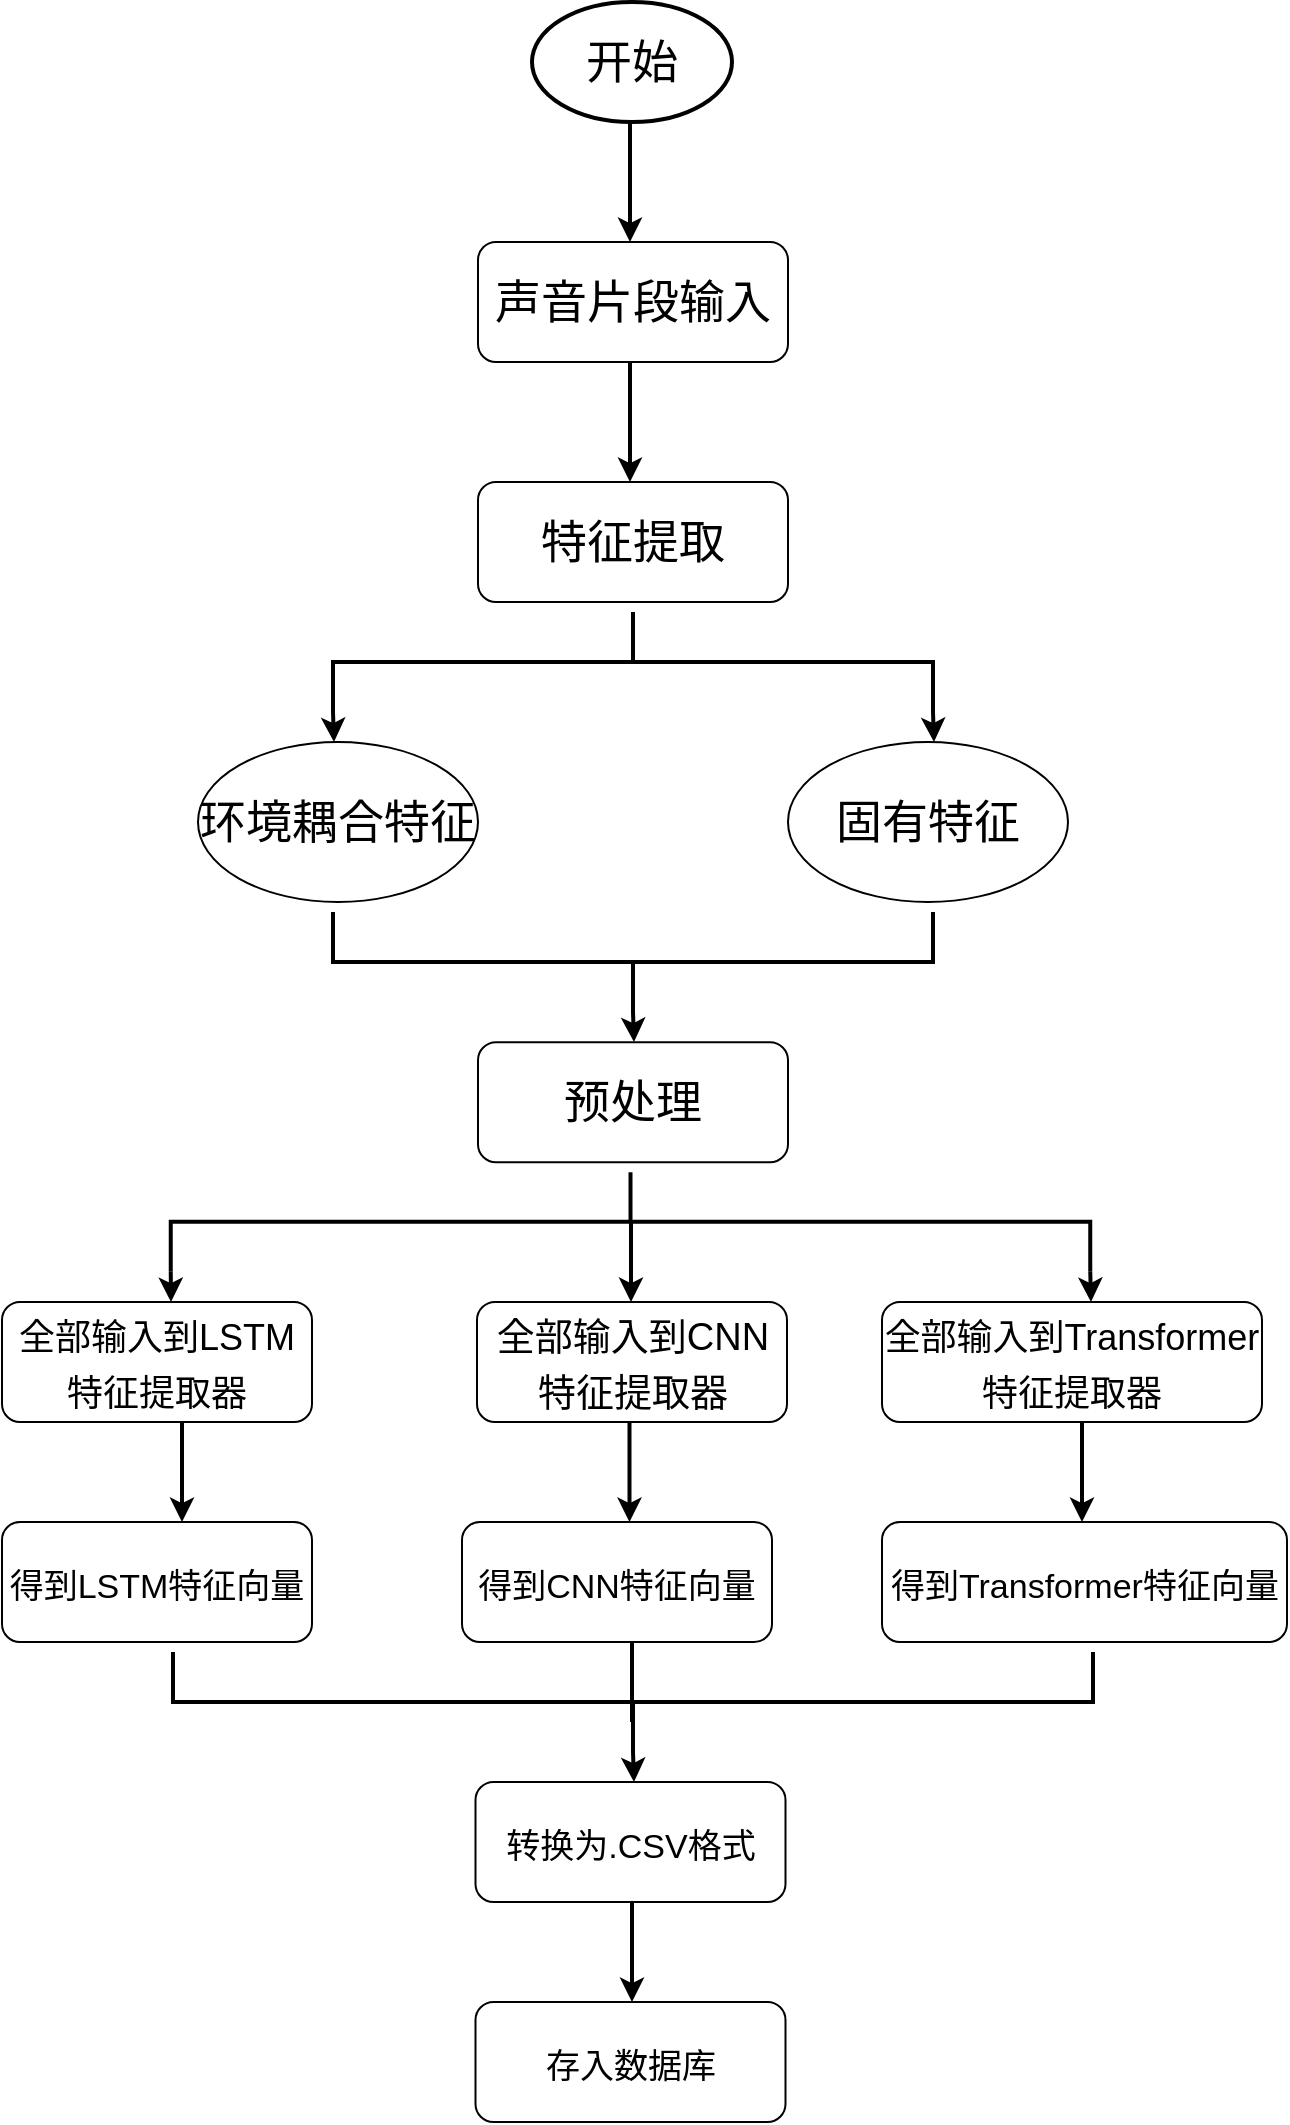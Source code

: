 <mxfile pages="2">
    <diagram id="jNiWiKzihHuXaXgrSJh1" name="总体流程图">
        <mxGraphModel dx="881" dy="766" grid="1" gridSize="10" guides="1" tooltips="1" connect="1" arrows="1" fold="1" page="1" pageScale="1" pageWidth="850" pageHeight="1100" math="0" shadow="0">
            <root>
                <mxCell id="0"/>
                <mxCell id="1" parent="0"/>
                <mxCell id="2" value="&lt;font style=&quot;font-size: 23px;&quot;&gt;开始&lt;/font&gt;" style="strokeWidth=2;html=1;shape=mxgraph.flowchart.start_1;whiteSpace=wrap;" parent="1" vertex="1">
                    <mxGeometry x="369" y="20" width="100" height="60" as="geometry"/>
                </mxCell>
                <mxCell id="4" value="" style="endArrow=classic;html=1;fontSize=23;strokeWidth=2;" parent="1" edge="1">
                    <mxGeometry width="50" height="50" relative="1" as="geometry">
                        <mxPoint x="418" y="80" as="sourcePoint"/>
                        <mxPoint x="418" y="140" as="targetPoint"/>
                    </mxGeometry>
                </mxCell>
                <mxCell id="5" value="声音片段输入" style="rounded=1;whiteSpace=wrap;html=1;fontSize=23;" parent="1" vertex="1">
                    <mxGeometry x="342" y="140" width="155" height="60" as="geometry"/>
                </mxCell>
                <mxCell id="6" value="" style="endArrow=classic;html=1;fontSize=23;strokeWidth=2;" parent="1" edge="1">
                    <mxGeometry width="50" height="50" relative="1" as="geometry">
                        <mxPoint x="418" y="200" as="sourcePoint"/>
                        <mxPoint x="418" y="260" as="targetPoint"/>
                    </mxGeometry>
                </mxCell>
                <mxCell id="7" value="特征提取" style="rounded=1;whiteSpace=wrap;html=1;fontSize=23;" parent="1" vertex="1">
                    <mxGeometry x="342" y="260" width="155" height="60" as="geometry"/>
                </mxCell>
                <mxCell id="8" value="环境耦合特征" style="ellipse;whiteSpace=wrap;html=1;fontSize=23;" parent="1" vertex="1">
                    <mxGeometry x="202" y="390" width="140" height="80" as="geometry"/>
                </mxCell>
                <mxCell id="20" style="edgeStyle=none;html=1;exitX=1;exitY=1;exitDx=0;exitDy=0;exitPerimeter=0;strokeWidth=2;fontSize=18;" parent="1" source="9" edge="1">
                    <mxGeometry relative="1" as="geometry">
                        <mxPoint x="270" y="390" as="targetPoint"/>
                    </mxGeometry>
                </mxCell>
                <mxCell id="21" style="edgeStyle=none;html=1;exitX=1;exitY=0;exitDx=0;exitDy=0;exitPerimeter=0;strokeWidth=2;fontSize=18;" parent="1" source="9" edge="1">
                    <mxGeometry relative="1" as="geometry">
                        <mxPoint x="570" y="390" as="targetPoint"/>
                    </mxGeometry>
                </mxCell>
                <mxCell id="9" value="" style="strokeWidth=2;html=1;shape=mxgraph.flowchart.annotation_2;align=left;labelPosition=right;pointerEvents=1;fontSize=23;rotation=90;" parent="1" vertex="1">
                    <mxGeometry x="394.5" y="200" width="50" height="300" as="geometry"/>
                </mxCell>
                <mxCell id="11" value="固有特征" style="ellipse;whiteSpace=wrap;html=1;fontSize=23;" parent="1" vertex="1">
                    <mxGeometry x="497" y="390" width="140" height="80" as="geometry"/>
                </mxCell>
                <mxCell id="22" style="edgeStyle=none;html=1;exitX=0;exitY=0.5;exitDx=0;exitDy=0;exitPerimeter=0;strokeWidth=2;fontSize=18;" parent="1" source="12" edge="1">
                    <mxGeometry relative="1" as="geometry">
                        <mxPoint x="420" y="540" as="targetPoint"/>
                    </mxGeometry>
                </mxCell>
                <mxCell id="12" value="" style="strokeWidth=2;html=1;shape=mxgraph.flowchart.annotation_2;align=left;labelPosition=right;pointerEvents=1;fontSize=23;rotation=-90;" parent="1" vertex="1">
                    <mxGeometry x="394.5" y="350" width="50" height="300" as="geometry"/>
                </mxCell>
                <mxCell id="13" value="预处理" style="rounded=1;whiteSpace=wrap;html=1;fontSize=23;" parent="1" vertex="1">
                    <mxGeometry x="342" y="540.12" width="155" height="60" as="geometry"/>
                </mxCell>
                <mxCell id="14" value="&lt;font style=&quot;font-size: 18px;&quot;&gt;全部输入到LSTM特征提取器&lt;/font&gt;" style="rounded=1;whiteSpace=wrap;html=1;fontSize=23;" parent="1" vertex="1">
                    <mxGeometry x="104" y="670" width="155" height="60" as="geometry"/>
                </mxCell>
                <mxCell id="15" value="&lt;font style=&quot;font-size: 19px;&quot;&gt;全部输入到CNN特征提取器&lt;/font&gt;" style="rounded=1;whiteSpace=wrap;html=1;fontSize=23;" parent="1" vertex="1">
                    <mxGeometry x="341.5" y="670" width="155" height="60" as="geometry"/>
                </mxCell>
                <mxCell id="16" value="&lt;font style=&quot;font-size: 18px;&quot;&gt;全部输入到Transformer特征提取器&lt;/font&gt;" style="rounded=1;whiteSpace=wrap;html=1;fontSize=23;" parent="1" vertex="1">
                    <mxGeometry x="544" y="670" width="190" height="60" as="geometry"/>
                </mxCell>
                <mxCell id="23" style="edgeStyle=none;html=1;exitX=1;exitY=1;exitDx=0;exitDy=0;exitPerimeter=0;strokeWidth=2;fontSize=18;" parent="1" source="17" edge="1">
                    <mxGeometry relative="1" as="geometry">
                        <mxPoint x="188.5" y="670" as="targetPoint"/>
                    </mxGeometry>
                </mxCell>
                <mxCell id="24" style="edgeStyle=none;html=1;exitX=1;exitY=0;exitDx=0;exitDy=0;exitPerimeter=0;strokeWidth=2;fontSize=18;" parent="1" source="17" edge="1">
                    <mxGeometry relative="1" as="geometry">
                        <mxPoint x="648.5" y="670" as="targetPoint"/>
                    </mxGeometry>
                </mxCell>
                <mxCell id="17" value="" style="strokeWidth=2;html=1;shape=mxgraph.flowchart.annotation_2;align=left;labelPosition=right;pointerEvents=1;fontSize=23;rotation=90;" parent="1" vertex="1">
                    <mxGeometry x="393.5" y="400" width="49.5" height="459.75" as="geometry"/>
                </mxCell>
                <mxCell id="19" value="" style="endArrow=classic;html=1;strokeWidth=2;fontSize=18;" parent="1" edge="1">
                    <mxGeometry width="50" height="50" relative="1" as="geometry">
                        <mxPoint x="418.5" y="630" as="sourcePoint"/>
                        <mxPoint x="418.5" y="670" as="targetPoint"/>
                    </mxGeometry>
                </mxCell>
                <mxCell id="25" value="" style="endArrow=classic;html=1;strokeWidth=2;fontSize=18;" parent="1" edge="1">
                    <mxGeometry width="50" height="50" relative="1" as="geometry">
                        <mxPoint x="194" y="730" as="sourcePoint"/>
                        <mxPoint x="194" y="780" as="targetPoint"/>
                    </mxGeometry>
                </mxCell>
                <mxCell id="26" value="" style="endArrow=classic;html=1;strokeWidth=2;fontSize=18;" parent="1" edge="1">
                    <mxGeometry width="50" height="50" relative="1" as="geometry">
                        <mxPoint x="417.75" y="730" as="sourcePoint"/>
                        <mxPoint x="417.75" y="780" as="targetPoint"/>
                    </mxGeometry>
                </mxCell>
                <mxCell id="27" value="" style="endArrow=classic;html=1;strokeWidth=2;fontSize=18;" parent="1" edge="1">
                    <mxGeometry width="50" height="50" relative="1" as="geometry">
                        <mxPoint x="644" y="730" as="sourcePoint"/>
                        <mxPoint x="644" y="780" as="targetPoint"/>
                    </mxGeometry>
                </mxCell>
                <mxCell id="28" value="&lt;font style=&quot;font-size: 17px;&quot;&gt;得到LSTM特征向量&lt;/font&gt;" style="rounded=1;whiteSpace=wrap;html=1;fontSize=23;" parent="1" vertex="1">
                    <mxGeometry x="104" y="780" width="155" height="60" as="geometry"/>
                </mxCell>
                <mxCell id="29" value="&lt;font style=&quot;font-size: 17px;&quot;&gt;得到CNN特征向量&lt;/font&gt;" style="rounded=1;whiteSpace=wrap;html=1;fontSize=23;" parent="1" vertex="1">
                    <mxGeometry x="334" y="780" width="155" height="60" as="geometry"/>
                </mxCell>
                <mxCell id="30" value="&lt;font style=&quot;font-size: 17px;&quot;&gt;得到Transformer特征向量&lt;/font&gt;" style="rounded=1;whiteSpace=wrap;html=1;fontSize=23;" parent="1" vertex="1">
                    <mxGeometry x="544" y="780" width="202.5" height="60" as="geometry"/>
                </mxCell>
                <mxCell id="33" style="edgeStyle=none;html=1;exitX=0;exitY=0.5;exitDx=0;exitDy=0;exitPerimeter=0;strokeWidth=2;fontSize=17;" parent="1" source="31" edge="1">
                    <mxGeometry relative="1" as="geometry">
                        <mxPoint x="420" y="910" as="targetPoint"/>
                    </mxGeometry>
                </mxCell>
                <mxCell id="31" value="" style="strokeWidth=2;html=1;shape=mxgraph.flowchart.annotation_2;align=left;labelPosition=right;pointerEvents=1;fontSize=23;rotation=-90;" parent="1" vertex="1">
                    <mxGeometry x="394.5" y="640" width="50" height="460" as="geometry"/>
                </mxCell>
                <mxCell id="32" value="" style="endArrow=none;html=1;strokeWidth=2;fontSize=17;" parent="1" edge="1">
                    <mxGeometry width="50" height="50" relative="1" as="geometry">
                        <mxPoint x="419" y="880" as="sourcePoint"/>
                        <mxPoint x="419" y="840" as="targetPoint"/>
                    </mxGeometry>
                </mxCell>
                <mxCell id="34" value="&lt;font style=&quot;font-size: 17px;&quot;&gt;转换为.CSV格式&lt;/font&gt;" style="rounded=1;whiteSpace=wrap;html=1;fontSize=23;" parent="1" vertex="1">
                    <mxGeometry x="340.75" y="910" width="155" height="60" as="geometry"/>
                </mxCell>
                <mxCell id="35" value="" style="endArrow=classic;html=1;strokeWidth=2;fontSize=17;" parent="1" edge="1">
                    <mxGeometry width="50" height="50" relative="1" as="geometry">
                        <mxPoint x="419" y="970" as="sourcePoint"/>
                        <mxPoint x="419" y="1020" as="targetPoint"/>
                    </mxGeometry>
                </mxCell>
                <mxCell id="36" value="&lt;font style=&quot;font-size: 17px;&quot;&gt;存入数据库&lt;/font&gt;" style="rounded=1;whiteSpace=wrap;html=1;fontSize=23;" parent="1" vertex="1">
                    <mxGeometry x="340.75" y="1020" width="155" height="60" as="geometry"/>
                </mxCell>
            </root>
        </mxGraphModel>
    </diagram>
    <diagram id="BgpNGhTzBJn38Rn7BgdJ" name="特征提取器流程图">
        <mxGraphModel dx="881" dy="766" grid="1" gridSize="10" guides="1" tooltips="1" connect="1" arrows="1" fold="1" page="1" pageScale="1" pageWidth="850" pageHeight="1100" math="0" shadow="0">
            <root>
                <mxCell id="0"/>
                <mxCell id="1" parent="0"/>
                <mxCell id="e2mROCKKTBzTqhAvFIZO-1" value="&lt;font style=&quot;font-size: 23px;&quot;&gt;开始&lt;/font&gt;" style="strokeWidth=2;html=1;shape=mxgraph.flowchart.start_1;whiteSpace=wrap;" parent="1" vertex="1">
                    <mxGeometry x="369" y="20" width="100" height="60" as="geometry"/>
                </mxCell>
                <mxCell id="e2mROCKKTBzTqhAvFIZO-2" value="" style="endArrow=classic;html=1;fontSize=23;strokeWidth=2;" parent="1" edge="1">
                    <mxGeometry width="50" height="50" relative="1" as="geometry">
                        <mxPoint x="418" y="80" as="sourcePoint"/>
                        <mxPoint x="418" y="140" as="targetPoint"/>
                    </mxGeometry>
                </mxCell>
                <mxCell id="e2mROCKKTBzTqhAvFIZO-3" value="声音片段输入" style="rounded=1;whiteSpace=wrap;html=1;fontSize=23;" parent="1" vertex="1">
                    <mxGeometry x="342" y="140" width="155" height="60" as="geometry"/>
                </mxCell>
                <mxCell id="e2mROCKKTBzTqhAvFIZO-4" value="" style="endArrow=classic;html=1;fontSize=23;strokeWidth=2;" parent="1" edge="1">
                    <mxGeometry width="50" height="50" relative="1" as="geometry">
                        <mxPoint x="418" y="200" as="sourcePoint"/>
                        <mxPoint x="418" y="260" as="targetPoint"/>
                    </mxGeometry>
                </mxCell>
                <mxCell id="e2mROCKKTBzTqhAvFIZO-5" value="特征提取" style="rounded=1;whiteSpace=wrap;html=1;fontSize=23;" parent="1" vertex="1">
                    <mxGeometry x="342" y="260" width="155" height="60" as="geometry"/>
                </mxCell>
                <mxCell id="e2mROCKKTBzTqhAvFIZO-6" value="环境耦合特征" style="ellipse;whiteSpace=wrap;html=1;fontSize=23;" parent="1" vertex="1">
                    <mxGeometry x="202" y="390" width="140" height="80" as="geometry"/>
                </mxCell>
                <mxCell id="e2mROCKKTBzTqhAvFIZO-7" style="edgeStyle=none;html=1;exitX=1;exitY=1;exitDx=0;exitDy=0;exitPerimeter=0;strokeWidth=2;fontSize=18;" parent="1" source="e2mROCKKTBzTqhAvFIZO-9" edge="1">
                    <mxGeometry relative="1" as="geometry">
                        <mxPoint x="270" y="390" as="targetPoint"/>
                    </mxGeometry>
                </mxCell>
                <mxCell id="e2mROCKKTBzTqhAvFIZO-8" style="edgeStyle=none;html=1;exitX=1;exitY=0;exitDx=0;exitDy=0;exitPerimeter=0;strokeWidth=2;fontSize=18;" parent="1" source="e2mROCKKTBzTqhAvFIZO-9" edge="1">
                    <mxGeometry relative="1" as="geometry">
                        <mxPoint x="570" y="390" as="targetPoint"/>
                    </mxGeometry>
                </mxCell>
                <mxCell id="e2mROCKKTBzTqhAvFIZO-9" value="" style="strokeWidth=2;html=1;shape=mxgraph.flowchart.annotation_2;align=left;labelPosition=right;pointerEvents=1;fontSize=23;rotation=90;" parent="1" vertex="1">
                    <mxGeometry x="394.5" y="200" width="50" height="300" as="geometry"/>
                </mxCell>
                <mxCell id="e2mROCKKTBzTqhAvFIZO-10" value="固有特征" style="ellipse;whiteSpace=wrap;html=1;fontSize=23;" parent="1" vertex="1">
                    <mxGeometry x="497" y="390" width="140" height="80" as="geometry"/>
                </mxCell>
                <mxCell id="e2mROCKKTBzTqhAvFIZO-11" style="edgeStyle=none;html=1;exitX=0;exitY=0.5;exitDx=0;exitDy=0;exitPerimeter=0;strokeWidth=2;fontSize=18;" parent="1" source="e2mROCKKTBzTqhAvFIZO-12" edge="1">
                    <mxGeometry relative="1" as="geometry">
                        <mxPoint x="420" y="540" as="targetPoint"/>
                    </mxGeometry>
                </mxCell>
                <mxCell id="e2mROCKKTBzTqhAvFIZO-12" value="" style="strokeWidth=2;html=1;shape=mxgraph.flowchart.annotation_2;align=left;labelPosition=right;pointerEvents=1;fontSize=23;rotation=-90;" parent="1" vertex="1">
                    <mxGeometry x="394.5" y="350" width="50" height="300" as="geometry"/>
                </mxCell>
                <mxCell id="e2mROCKKTBzTqhAvFIZO-13" value="特征分组与处理" style="rounded=1;whiteSpace=wrap;html=1;fontSize=23;" parent="1" vertex="1">
                    <mxGeometry x="335.5" y="540.12" width="168" height="60" as="geometry"/>
                </mxCell>
                <mxCell id="e2mROCKKTBzTqhAvFIZO-31" value="&lt;font style=&quot;font-size: 17px;&quot;&gt;保存特征提取器为.pth格式&lt;/font&gt;" style="rounded=1;whiteSpace=wrap;html=1;fontSize=23;" parent="1" vertex="1">
                    <mxGeometry x="316" y="1320" width="205" height="60" as="geometry"/>
                </mxCell>
                <mxCell id="e2mROCKKTBzTqhAvFIZO-32" value="" style="endArrow=classic;html=1;strokeWidth=2;fontSize=17;" parent="1" edge="1">
                    <mxGeometry width="50" height="50" relative="1" as="geometry">
                        <mxPoint x="419.25" y="1380" as="sourcePoint"/>
                        <mxPoint x="419.25" y="1430" as="targetPoint"/>
                    </mxGeometry>
                </mxCell>
                <mxCell id="e2mROCKKTBzTqhAvFIZO-33" value="&lt;font style=&quot;font-size: 17px;&quot;&gt;存入数据库&lt;/font&gt;" style="rounded=1;whiteSpace=wrap;html=1;fontSize=23;" parent="1" vertex="1">
                    <mxGeometry x="341" y="1430" width="155" height="60" as="geometry"/>
                </mxCell>
                <mxCell id="gZfe-ZNjESl-4GzTCOM5-1" value="" style="endArrow=classic;html=1;fontSize=23;strokeWidth=2;" parent="1" edge="1">
                    <mxGeometry width="50" height="50" relative="1" as="geometry">
                        <mxPoint x="418.5" y="600.12" as="sourcePoint"/>
                        <mxPoint x="418.5" y="660.12" as="targetPoint"/>
                    </mxGeometry>
                </mxCell>
                <mxCell id="gZfe-ZNjESl-4GzTCOM5-2" value="遍历特征分组列表" style="rounded=1;whiteSpace=wrap;html=1;fontSize=23;" parent="1" vertex="1">
                    <mxGeometry x="301" y="660" width="237" height="60" as="geometry"/>
                </mxCell>
                <mxCell id="gZfe-ZNjESl-4GzTCOM5-3" value="&lt;font style=&quot;font-size: 19px;&quot;&gt;2特征输入？3特征输入？&lt;/font&gt;" style="rhombus;whiteSpace=wrap;html=1;" parent="1" vertex="1">
                    <mxGeometry x="306.88" y="780" width="224.25" height="80" as="geometry"/>
                </mxCell>
                <mxCell id="gZfe-ZNjESl-4GzTCOM5-4" value="" style="endArrow=classic;html=1;fontSize=23;strokeWidth=2;" parent="1" edge="1">
                    <mxGeometry width="50" height="50" relative="1" as="geometry">
                        <mxPoint x="418.5" y="720.0" as="sourcePoint"/>
                        <mxPoint x="418.5" y="780.0" as="targetPoint"/>
                    </mxGeometry>
                </mxCell>
                <mxCell id="gZfe-ZNjESl-4GzTCOM5-5" value="" style="endArrow=classic;html=1;fontSize=23;strokeWidth=2;" parent="1" edge="1">
                    <mxGeometry width="50" height="50" relative="1" as="geometry">
                        <mxPoint x="418.5" y="860" as="sourcePoint"/>
                        <mxPoint x="418.5" y="920" as="targetPoint"/>
                    </mxGeometry>
                </mxCell>
                <mxCell id="gZfe-ZNjESl-4GzTCOM5-6" value="2特征" style="text;html=1;align=center;verticalAlign=middle;resizable=0;points=[];autosize=1;strokeColor=none;fillColor=none;fontSize=19;" parent="1" vertex="1">
                    <mxGeometry x="425" y="860" width="70" height="40" as="geometry"/>
                </mxCell>
                <mxCell id="gZfe-ZNjESl-4GzTCOM5-7" value="&lt;font style=&quot;font-size: 22px;&quot;&gt;输入到2输入特征提取器&lt;/font&gt;" style="rounded=1;whiteSpace=wrap;html=1;fontSize=23;" parent="1" vertex="1">
                    <mxGeometry x="300.5" y="920" width="237" height="60" as="geometry"/>
                </mxCell>
                <mxCell id="gZfe-ZNjESl-4GzTCOM5-8" value="&lt;font style=&quot;font-size: 22px;&quot;&gt;输入到3输入特征提取器&lt;/font&gt;" style="rounded=1;whiteSpace=wrap;html=1;fontSize=23;" parent="1" vertex="1">
                    <mxGeometry x="600" y="790" width="237" height="60" as="geometry"/>
                </mxCell>
                <mxCell id="gZfe-ZNjESl-4GzTCOM5-9" value="" style="endArrow=classic;html=1;fontSize=22;entryX=0;entryY=0.5;entryDx=0;entryDy=0;strokeWidth=2;" parent="1" target="gZfe-ZNjESl-4GzTCOM5-8" edge="1">
                    <mxGeometry width="50" height="50" relative="1" as="geometry">
                        <mxPoint x="530" y="820" as="sourcePoint"/>
                        <mxPoint x="580" y="770" as="targetPoint"/>
                    </mxGeometry>
                </mxCell>
                <mxCell id="gZfe-ZNjESl-4GzTCOM5-10" value="&lt;font style=&quot;font-size: 22px;&quot;&gt;模型训练&lt;/font&gt;" style="rounded=1;whiteSpace=wrap;html=1;fontSize=23;" parent="1" vertex="1">
                    <mxGeometry x="349.5" y="1070" width="139" height="60" as="geometry"/>
                </mxCell>
                <mxCell id="gZfe-ZNjESl-4GzTCOM5-11" value="3特征" style="text;html=1;align=center;verticalAlign=middle;resizable=0;points=[];autosize=1;strokeColor=none;fillColor=none;fontSize=19;" parent="1" vertex="1">
                    <mxGeometry x="530" y="780" width="70" height="40" as="geometry"/>
                </mxCell>
                <mxCell id="gZfe-ZNjESl-4GzTCOM5-12" value="" style="endArrow=classic;html=1;strokeWidth=2;fontSize=22;" parent="1" edge="1">
                    <mxGeometry width="50" height="50" relative="1" as="geometry">
                        <mxPoint x="419" y="980" as="sourcePoint"/>
                        <mxPoint x="419" y="1070" as="targetPoint"/>
                    </mxGeometry>
                </mxCell>
                <mxCell id="gZfe-ZNjESl-4GzTCOM5-13" value="" style="endArrow=none;html=1;strokeWidth=2;fontSize=22;entryX=0.5;entryY=1;entryDx=0;entryDy=0;" parent="1" target="gZfe-ZNjESl-4GzTCOM5-8" edge="1">
                    <mxGeometry width="50" height="50" relative="1" as="geometry">
                        <mxPoint x="420" y="1020" as="sourcePoint"/>
                        <mxPoint x="730" y="930" as="targetPoint"/>
                        <Array as="points">
                            <mxPoint x="719" y="1020"/>
                        </Array>
                    </mxGeometry>
                </mxCell>
                <mxCell id="gZfe-ZNjESl-4GzTCOM5-14" value="" style="endArrow=classic;html=1;fontSize=23;strokeWidth=2;" parent="1" edge="1">
                    <mxGeometry width="50" height="50" relative="1" as="geometry">
                        <mxPoint x="418.5" y="1130" as="sourcePoint"/>
                        <mxPoint x="418.5" y="1190" as="targetPoint"/>
                    </mxGeometry>
                </mxCell>
                <mxCell id="gZfe-ZNjESl-4GzTCOM5-15" value="&lt;font style=&quot;font-size: 22px;&quot;&gt;固定模型并生成特征提取器&lt;/font&gt;" style="rounded=1;whiteSpace=wrap;html=1;fontSize=23;" parent="1" vertex="1">
                    <mxGeometry x="282.5" y="1190" width="274" height="60" as="geometry"/>
                </mxCell>
                <mxCell id="1HN0WLPIxA3C8t6dNU7Y-1" value="" style="endArrow=classic;html=1;strokeWidth=2;" parent="1" edge="1">
                    <mxGeometry width="50" height="50" relative="1" as="geometry">
                        <mxPoint x="419" y="1250" as="sourcePoint"/>
                        <mxPoint x="419" y="1320" as="targetPoint"/>
                    </mxGeometry>
                </mxCell>
            </root>
        </mxGraphModel>
    </diagram>
    <diagram id="I0Nga9kUSLmxpMQIqgzL" name="模型预训练">
        <mxGraphModel dx="881" dy="766" grid="1" gridSize="10" guides="1" tooltips="1" connect="1" arrows="1" fold="1" page="1" pageScale="1" pageWidth="850" pageHeight="1100" math="0" shadow="0">
            <root>
                <mxCell id="0"/>
                <mxCell id="1" parent="0"/>
                <mxCell id="anJ-4cLYIhTmXqpNFNdk-1" value="&lt;font style=&quot;font-size: 23px;&quot;&gt;开始&lt;/font&gt;" style="strokeWidth=2;html=1;shape=mxgraph.flowchart.start_1;whiteSpace=wrap;" vertex="1" parent="1">
                    <mxGeometry x="369" y="20" width="100" height="60" as="geometry"/>
                </mxCell>
                <mxCell id="anJ-4cLYIhTmXqpNFNdk-2" value="" style="endArrow=classic;html=1;fontSize=23;strokeWidth=2;" edge="1" parent="1">
                    <mxGeometry width="50" height="50" relative="1" as="geometry">
                        <mxPoint x="418" y="80" as="sourcePoint"/>
                        <mxPoint x="418" y="140" as="targetPoint"/>
                    </mxGeometry>
                </mxCell>
                <mxCell id="anJ-4cLYIhTmXqpNFNdk-3" value="输入17个特征" style="rounded=1;whiteSpace=wrap;html=1;fontSize=23;" vertex="1" parent="1">
                    <mxGeometry x="342" y="140" width="155" height="60" as="geometry"/>
                </mxCell>
                <mxCell id="anJ-4cLYIhTmXqpNFNdk-4" value="" style="endArrow=classic;html=1;fontSize=23;strokeWidth=2;" edge="1" parent="1">
                    <mxGeometry width="50" height="50" relative="1" as="geometry">
                        <mxPoint x="418" y="200" as="sourcePoint"/>
                        <mxPoint x="418" y="260" as="targetPoint"/>
                    </mxGeometry>
                </mxCell>
                <mxCell id="anJ-4cLYIhTmXqpNFNdk-5" value="预处理" style="rounded=1;whiteSpace=wrap;html=1;fontSize=23;" vertex="1" parent="1">
                    <mxGeometry x="342" y="260" width="155" height="60" as="geometry"/>
                </mxCell>
                <mxCell id="anJ-4cLYIhTmXqpNFNdk-13" value="特征分组与处理" style="rounded=1;whiteSpace=wrap;html=1;fontSize=23;" vertex="1" parent="1">
                    <mxGeometry x="333" y="390" width="168" height="60" as="geometry"/>
                </mxCell>
                <mxCell id="anJ-4cLYIhTmXqpNFNdk-14" value="&lt;font style=&quot;font-size: 17px;&quot;&gt;保存特征提取器为.pth格式&lt;/font&gt;" style="rounded=1;whiteSpace=wrap;html=1;fontSize=23;" vertex="1" parent="1">
                    <mxGeometry x="313.5" y="1169.88" width="205" height="60" as="geometry"/>
                </mxCell>
                <mxCell id="anJ-4cLYIhTmXqpNFNdk-15" value="" style="endArrow=classic;html=1;strokeWidth=2;fontSize=17;" edge="1" parent="1">
                    <mxGeometry width="50" height="50" relative="1" as="geometry">
                        <mxPoint x="416.75" y="1229.88" as="sourcePoint"/>
                        <mxPoint x="416.75" y="1279.88" as="targetPoint"/>
                    </mxGeometry>
                </mxCell>
                <mxCell id="anJ-4cLYIhTmXqpNFNdk-16" value="&lt;font style=&quot;font-size: 17px;&quot;&gt;存入数据库&lt;/font&gt;" style="rounded=1;whiteSpace=wrap;html=1;fontSize=23;" vertex="1" parent="1">
                    <mxGeometry x="338.5" y="1279.88" width="155" height="60" as="geometry"/>
                </mxCell>
                <mxCell id="anJ-4cLYIhTmXqpNFNdk-17" value="" style="endArrow=classic;html=1;fontSize=23;strokeWidth=2;" edge="1" parent="1">
                    <mxGeometry width="50" height="50" relative="1" as="geometry">
                        <mxPoint x="416" y="450.0" as="sourcePoint"/>
                        <mxPoint x="416" y="510.0" as="targetPoint"/>
                    </mxGeometry>
                </mxCell>
                <mxCell id="anJ-4cLYIhTmXqpNFNdk-18" value="遍历特征分组列表" style="rounded=1;whiteSpace=wrap;html=1;fontSize=23;" vertex="1" parent="1">
                    <mxGeometry x="298.5" y="509.88" width="237" height="60" as="geometry"/>
                </mxCell>
                <mxCell id="anJ-4cLYIhTmXqpNFNdk-19" value="&lt;font style=&quot;font-size: 19px;&quot;&gt;2特征输入？3特征输入？&lt;/font&gt;" style="rhombus;whiteSpace=wrap;html=1;" vertex="1" parent="1">
                    <mxGeometry x="304.38" y="629.88" width="224.25" height="80" as="geometry"/>
                </mxCell>
                <mxCell id="anJ-4cLYIhTmXqpNFNdk-20" value="" style="endArrow=classic;html=1;fontSize=23;strokeWidth=2;" edge="1" parent="1">
                    <mxGeometry width="50" height="50" relative="1" as="geometry">
                        <mxPoint x="416" y="569.88" as="sourcePoint"/>
                        <mxPoint x="416" y="629.88" as="targetPoint"/>
                    </mxGeometry>
                </mxCell>
                <mxCell id="anJ-4cLYIhTmXqpNFNdk-21" value="" style="endArrow=classic;html=1;fontSize=23;strokeWidth=2;" edge="1" parent="1">
                    <mxGeometry width="50" height="50" relative="1" as="geometry">
                        <mxPoint x="416" y="709.88" as="sourcePoint"/>
                        <mxPoint x="416" y="769.88" as="targetPoint"/>
                    </mxGeometry>
                </mxCell>
                <mxCell id="anJ-4cLYIhTmXqpNFNdk-22" value="2特征" style="text;html=1;align=center;verticalAlign=middle;resizable=0;points=[];autosize=1;strokeColor=none;fillColor=none;fontSize=19;" vertex="1" parent="1">
                    <mxGeometry x="422.5" y="709.88" width="70" height="40" as="geometry"/>
                </mxCell>
                <mxCell id="anJ-4cLYIhTmXqpNFNdk-23" value="&lt;font style=&quot;font-size: 22px;&quot;&gt;输入到2输入特征提取器&lt;/font&gt;" style="rounded=1;whiteSpace=wrap;html=1;fontSize=23;" vertex="1" parent="1">
                    <mxGeometry x="298" y="769.88" width="237" height="60" as="geometry"/>
                </mxCell>
                <mxCell id="anJ-4cLYIhTmXqpNFNdk-24" value="&lt;font style=&quot;font-size: 22px;&quot;&gt;输入到3输入特征提取器&lt;/font&gt;" style="rounded=1;whiteSpace=wrap;html=1;fontSize=23;" vertex="1" parent="1">
                    <mxGeometry x="597.5" y="639.88" width="237" height="60" as="geometry"/>
                </mxCell>
                <mxCell id="anJ-4cLYIhTmXqpNFNdk-25" value="" style="endArrow=classic;html=1;fontSize=22;entryX=0;entryY=0.5;entryDx=0;entryDy=0;strokeWidth=2;" edge="1" parent="1" target="anJ-4cLYIhTmXqpNFNdk-24">
                    <mxGeometry width="50" height="50" relative="1" as="geometry">
                        <mxPoint x="527.5" y="669.88" as="sourcePoint"/>
                        <mxPoint x="577.5" y="619.88" as="targetPoint"/>
                    </mxGeometry>
                </mxCell>
                <mxCell id="anJ-4cLYIhTmXqpNFNdk-26" value="&lt;font style=&quot;font-size: 22px;&quot;&gt;模型训练&lt;/font&gt;" style="rounded=1;whiteSpace=wrap;html=1;fontSize=23;" vertex="1" parent="1">
                    <mxGeometry x="347" y="919.88" width="139" height="60" as="geometry"/>
                </mxCell>
                <mxCell id="anJ-4cLYIhTmXqpNFNdk-27" value="3特征" style="text;html=1;align=center;verticalAlign=middle;resizable=0;points=[];autosize=1;strokeColor=none;fillColor=none;fontSize=19;" vertex="1" parent="1">
                    <mxGeometry x="527.5" y="629.88" width="70" height="40" as="geometry"/>
                </mxCell>
                <mxCell id="anJ-4cLYIhTmXqpNFNdk-28" value="" style="endArrow=classic;html=1;strokeWidth=2;fontSize=22;" edge="1" parent="1">
                    <mxGeometry width="50" height="50" relative="1" as="geometry">
                        <mxPoint x="416.5" y="829.88" as="sourcePoint"/>
                        <mxPoint x="416.5" y="919.88" as="targetPoint"/>
                    </mxGeometry>
                </mxCell>
                <mxCell id="anJ-4cLYIhTmXqpNFNdk-29" value="" style="endArrow=none;html=1;strokeWidth=2;fontSize=22;entryX=0.5;entryY=1;entryDx=0;entryDy=0;" edge="1" parent="1" target="anJ-4cLYIhTmXqpNFNdk-24">
                    <mxGeometry width="50" height="50" relative="1" as="geometry">
                        <mxPoint x="417.5" y="869.88" as="sourcePoint"/>
                        <mxPoint x="727.5" y="779.88" as="targetPoint"/>
                        <Array as="points">
                            <mxPoint x="716.5" y="869.88"/>
                        </Array>
                    </mxGeometry>
                </mxCell>
                <mxCell id="anJ-4cLYIhTmXqpNFNdk-30" value="" style="endArrow=classic;html=1;fontSize=23;strokeWidth=2;" edge="1" parent="1">
                    <mxGeometry width="50" height="50" relative="1" as="geometry">
                        <mxPoint x="416" y="979.88" as="sourcePoint"/>
                        <mxPoint x="416" y="1039.88" as="targetPoint"/>
                    </mxGeometry>
                </mxCell>
                <mxCell id="anJ-4cLYIhTmXqpNFNdk-31" value="&lt;font style=&quot;font-size: 22px;&quot;&gt;固定模型并生成特征提取器&lt;/font&gt;" style="rounded=1;whiteSpace=wrap;html=1;fontSize=23;" vertex="1" parent="1">
                    <mxGeometry x="280" y="1039.88" width="274" height="60" as="geometry"/>
                </mxCell>
                <mxCell id="anJ-4cLYIhTmXqpNFNdk-32" value="" style="endArrow=classic;html=1;strokeWidth=2;" edge="1" parent="1">
                    <mxGeometry width="50" height="50" relative="1" as="geometry">
                        <mxPoint x="416.5" y="1099.88" as="sourcePoint"/>
                        <mxPoint x="416.5" y="1169.88" as="targetPoint"/>
                    </mxGeometry>
                </mxCell>
                <mxCell id="anJ-4cLYIhTmXqpNFNdk-33" value="" style="endArrow=classic;html=1;strokeWidth=2;" edge="1" parent="1">
                    <mxGeometry width="50" height="50" relative="1" as="geometry">
                        <mxPoint x="418" y="320" as="sourcePoint"/>
                        <mxPoint x="418" y="390" as="targetPoint"/>
                    </mxGeometry>
                </mxCell>
            </root>
        </mxGraphModel>
    </diagram>
</mxfile>